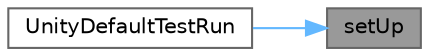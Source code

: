 digraph "setUp"
{
 // LATEX_PDF_SIZE
  bgcolor="transparent";
  edge [fontname=Helvetica,fontsize=10,labelfontname=Helvetica,labelfontsize=10];
  node [fontname=Helvetica,fontsize=10,shape=box,height=0.2,width=0.4];
  rankdir="RL";
  Node1 [label="setUp",height=0.2,width=0.4,color="gray40", fillcolor="grey60", style="filled", fontcolor="black",tooltip=" "];
  Node1 -> Node2 [dir="back",color="steelblue1",style="solid"];
  Node2 [label="UnityDefaultTestRun",height=0.2,width=0.4,color="grey40", fillcolor="white", style="filled",URL="$unity_8c.html#ae3c8272eef0f0b6228ca47b9dd1aa2af",tooltip=" "];
}
